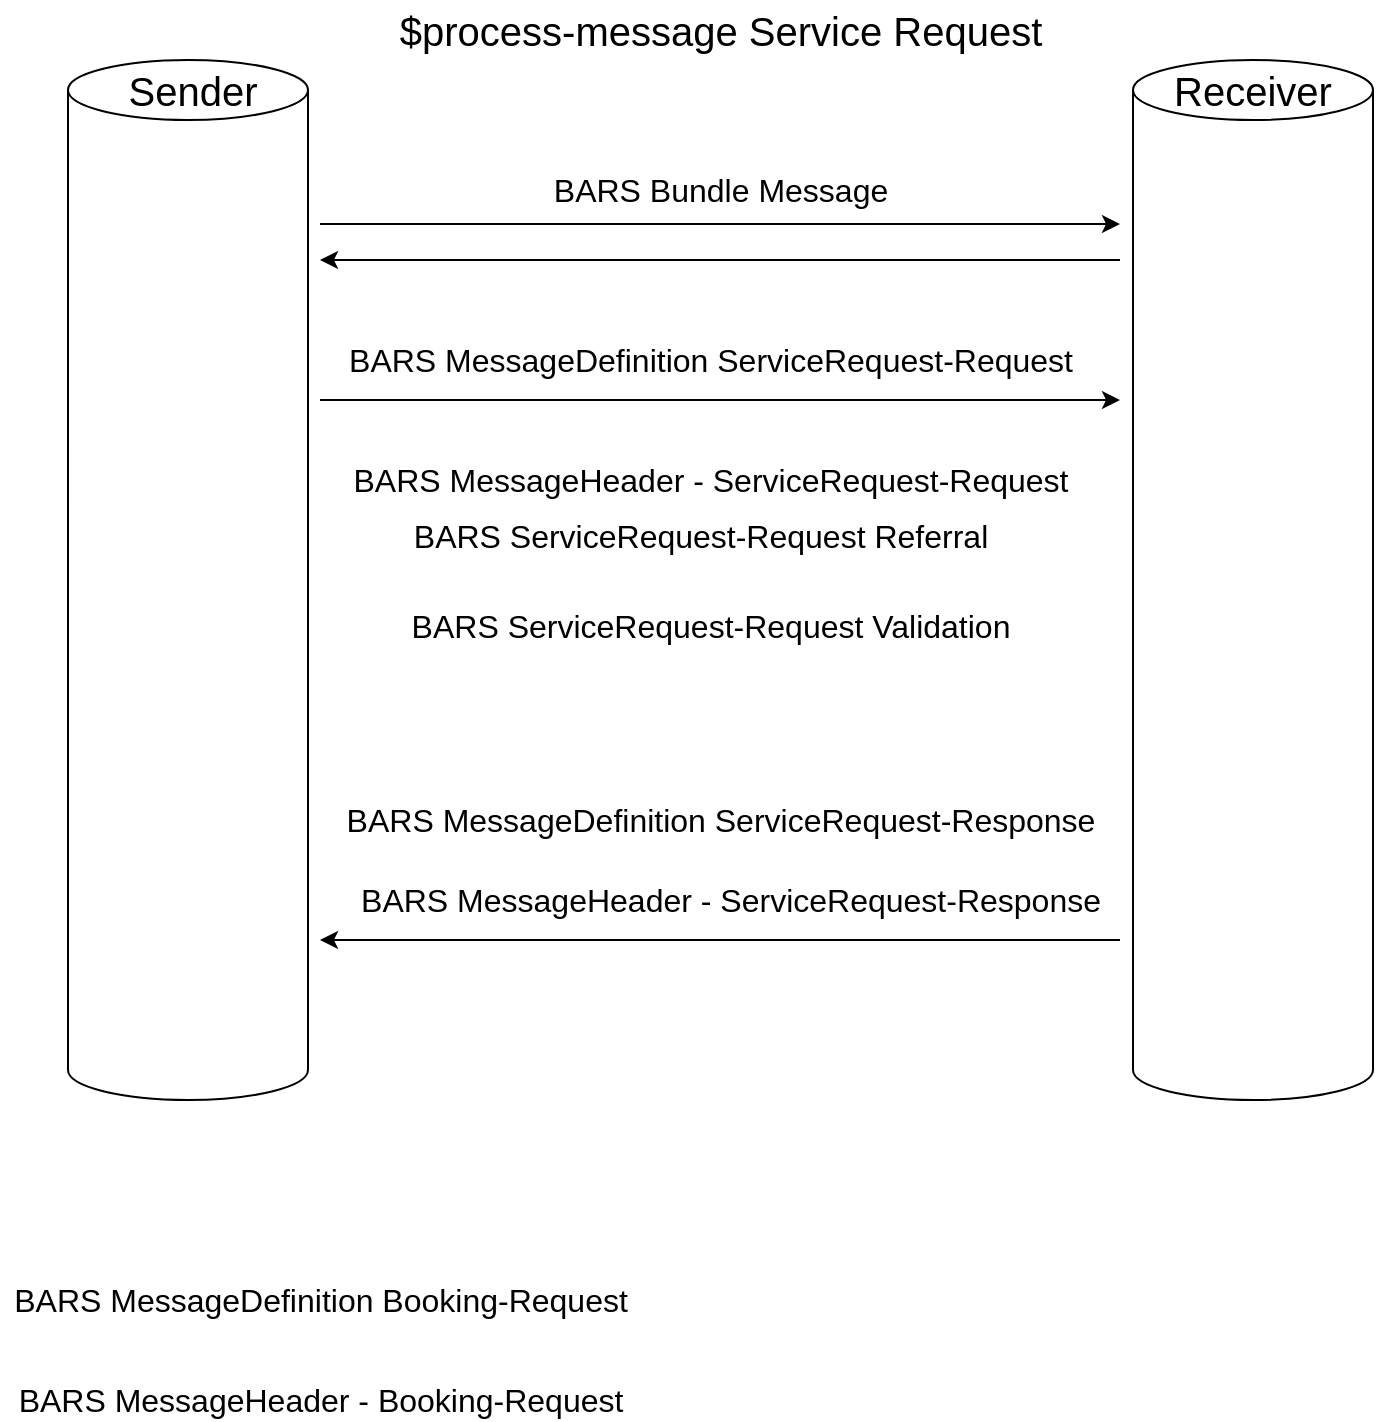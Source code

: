 <mxfile version="15.9.4" type="github">
  <diagram id="79-s5XHoGDIOHGQPfeBm" name="Page-1">
    <mxGraphModel dx="1422" dy="752" grid="1" gridSize="10" guides="1" tooltips="1" connect="1" arrows="1" fold="1" page="1" pageScale="1" pageWidth="827" pageHeight="1169" math="0" shadow="0">
      <root>
        <mxCell id="0" />
        <mxCell id="1" parent="0" />
        <mxCell id="lj4PL6lqvF0ZKJ8xrtYB-16" value="" style="shape=cylinder3;whiteSpace=wrap;html=1;boundedLbl=1;backgroundOutline=1;size=15;fontSize=16;" vertex="1" parent="1">
          <mxGeometry x="606.5" y="40" width="120" height="520" as="geometry" />
        </mxCell>
        <mxCell id="lj4PL6lqvF0ZKJ8xrtYB-15" value="" style="shape=cylinder3;whiteSpace=wrap;html=1;boundedLbl=1;backgroundOutline=1;size=15;fontSize=16;" vertex="1" parent="1">
          <mxGeometry x="74" y="40" width="120" height="520" as="geometry" />
        </mxCell>
        <mxCell id="lj4PL6lqvF0ZKJ8xrtYB-1" value="Sender" style="text;html=1;resizable=0;autosize=1;align=center;verticalAlign=middle;points=[];fillColor=none;strokeColor=none;rounded=0;fontSize=20;" vertex="1" parent="1">
          <mxGeometry x="95.5" y="40" width="80" height="30" as="geometry" />
        </mxCell>
        <mxCell id="lj4PL6lqvF0ZKJ8xrtYB-2" value="Receiver" style="text;html=1;resizable=0;autosize=1;align=center;verticalAlign=middle;points=[];fillColor=none;strokeColor=none;rounded=0;fontSize=20;" vertex="1" parent="1">
          <mxGeometry x="620.5" y="40" width="90" height="30" as="geometry" />
        </mxCell>
        <mxCell id="lj4PL6lqvF0ZKJ8xrtYB-3" value="$process-message Service Request" style="text;html=1;resizable=0;autosize=1;align=center;verticalAlign=middle;points=[];fillColor=none;strokeColor=none;rounded=0;fontSize=20;" vertex="1" parent="1">
          <mxGeometry x="230" y="10" width="340" height="30" as="geometry" />
        </mxCell>
        <mxCell id="lj4PL6lqvF0ZKJ8xrtYB-4" value="BARS Bundle Message" style="text;html=1;resizable=0;autosize=1;align=center;verticalAlign=middle;points=[];fillColor=none;strokeColor=none;rounded=0;fontSize=16;" vertex="1" parent="1">
          <mxGeometry x="310" y="95" width="180" height="20" as="geometry" />
        </mxCell>
        <mxCell id="lj4PL6lqvF0ZKJ8xrtYB-5" value="BARS MessageDefinition Booking-Request" style="text;html=1;resizable=0;autosize=1;align=center;verticalAlign=middle;points=[];fillColor=none;strokeColor=none;rounded=0;fontSize=16;" vertex="1" parent="1">
          <mxGeometry x="40" y="650" width="320" height="20" as="geometry" />
        </mxCell>
        <mxCell id="lj4PL6lqvF0ZKJ8xrtYB-6" value="BARS MessageDefinition ServiceRequest-Request" style="text;html=1;resizable=0;autosize=1;align=center;verticalAlign=middle;points=[];fillColor=none;strokeColor=none;rounded=0;fontSize=16;" vertex="1" parent="1">
          <mxGeometry x="205" y="180" width="380" height="20" as="geometry" />
        </mxCell>
        <mxCell id="lj4PL6lqvF0ZKJ8xrtYB-7" value="BARS MessageDefinition ServiceRequest-Response" style="text;html=1;resizable=0;autosize=1;align=center;verticalAlign=middle;points=[];fillColor=none;strokeColor=none;rounded=0;fontSize=16;" vertex="1" parent="1">
          <mxGeometry x="205" y="410" width="390" height="20" as="geometry" />
        </mxCell>
        <mxCell id="lj4PL6lqvF0ZKJ8xrtYB-8" value="BARS MessageHeader - Booking-Request" style="text;html=1;resizable=0;autosize=1;align=center;verticalAlign=middle;points=[];fillColor=none;strokeColor=none;rounded=0;fontSize=16;" vertex="1" parent="1">
          <mxGeometry x="40" y="700" width="320" height="20" as="geometry" />
        </mxCell>
        <mxCell id="lj4PL6lqvF0ZKJ8xrtYB-9" value="BARS MessageHeader - ServiceRequest-Request" style="text;html=1;resizable=0;autosize=1;align=center;verticalAlign=middle;points=[];fillColor=none;strokeColor=none;rounded=0;fontSize=16;" vertex="1" parent="1">
          <mxGeometry x="210" y="240" width="370" height="20" as="geometry" />
        </mxCell>
        <mxCell id="lj4PL6lqvF0ZKJ8xrtYB-10" value="BARS MessageHeader - ServiceRequest-Response" style="text;html=1;resizable=0;autosize=1;align=center;verticalAlign=middle;points=[];fillColor=none;strokeColor=none;rounded=0;fontSize=16;" vertex="1" parent="1">
          <mxGeometry x="210" y="450" width="390" height="20" as="geometry" />
        </mxCell>
        <mxCell id="lj4PL6lqvF0ZKJ8xrtYB-11" value="BARS ServiceRequest-Request Referral" style="text;html=1;resizable=0;autosize=1;align=center;verticalAlign=middle;points=[];fillColor=none;strokeColor=none;rounded=0;fontSize=16;" vertex="1" parent="1">
          <mxGeometry x="240" y="267.5" width="300" height="20" as="geometry" />
        </mxCell>
        <mxCell id="lj4PL6lqvF0ZKJ8xrtYB-12" value="BARS ServiceRequest-Request Validation" style="text;html=1;resizable=0;autosize=1;align=center;verticalAlign=middle;points=[];fillColor=none;strokeColor=none;rounded=0;fontSize=16;" vertex="1" parent="1">
          <mxGeometry x="240" y="312.5" width="310" height="20" as="geometry" />
        </mxCell>
        <mxCell id="lj4PL6lqvF0ZKJ8xrtYB-13" value="" style="endArrow=classic;html=1;rounded=0;fontSize=16;" edge="1" parent="1">
          <mxGeometry width="50" height="50" relative="1" as="geometry">
            <mxPoint x="200" y="122" as="sourcePoint" />
            <mxPoint x="600" y="122" as="targetPoint" />
          </mxGeometry>
        </mxCell>
        <mxCell id="lj4PL6lqvF0ZKJ8xrtYB-14" value="" style="endArrow=classic;html=1;rounded=0;fontSize=16;" edge="1" parent="1">
          <mxGeometry width="50" height="50" relative="1" as="geometry">
            <mxPoint x="600" y="140" as="sourcePoint" />
            <mxPoint x="200" y="140" as="targetPoint" />
          </mxGeometry>
        </mxCell>
        <mxCell id="lj4PL6lqvF0ZKJ8xrtYB-17" value="" style="endArrow=classic;html=1;rounded=0;fontSize=16;" edge="1" parent="1">
          <mxGeometry width="50" height="50" relative="1" as="geometry">
            <mxPoint x="200" y="210" as="sourcePoint" />
            <mxPoint x="600" y="210" as="targetPoint" />
          </mxGeometry>
        </mxCell>
        <mxCell id="lj4PL6lqvF0ZKJ8xrtYB-18" value="" style="endArrow=classic;html=1;rounded=0;fontSize=16;" edge="1" parent="1">
          <mxGeometry width="50" height="50" relative="1" as="geometry">
            <mxPoint x="600" y="480" as="sourcePoint" />
            <mxPoint x="200" y="480" as="targetPoint" />
          </mxGeometry>
        </mxCell>
      </root>
    </mxGraphModel>
  </diagram>
</mxfile>
